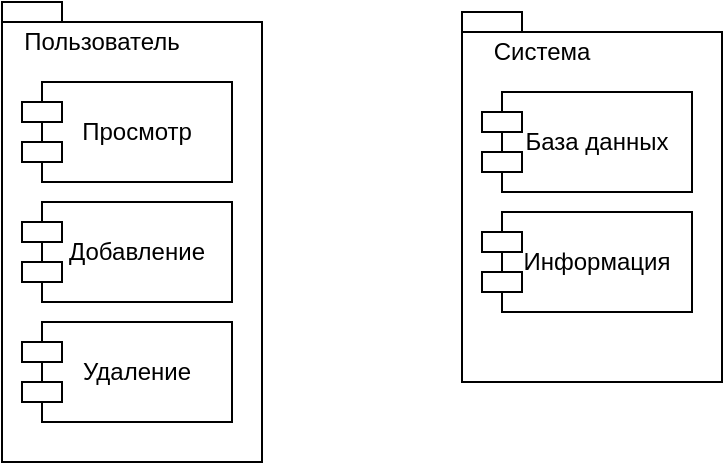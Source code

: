 <mxfile version="14.8.2" type="device"><diagram id="zJwN-kjzn2a9MhHbbjcT" name="Страница 1"><mxGraphModel dx="734" dy="733" grid="1" gridSize="10" guides="1" tooltips="1" connect="1" arrows="1" fold="1" page="1" pageScale="1" pageWidth="827" pageHeight="1169" math="0" shadow="0"><root><mxCell id="0"/><mxCell id="1" parent="0"/><mxCell id="q1aqlphXVbWllGJ72HQT-14" value="" style="rounded=0;whiteSpace=wrap;html=1;" vertex="1" parent="1"><mxGeometry x="330" y="400" width="30" height="10" as="geometry"/></mxCell><mxCell id="q1aqlphXVbWllGJ72HQT-15" value="" style="rounded=0;whiteSpace=wrap;html=1;" vertex="1" parent="1"><mxGeometry x="330" y="410" width="130" height="220" as="geometry"/></mxCell><mxCell id="q1aqlphXVbWllGJ72HQT-16" value="Пользователь" style="text;html=1;strokeColor=none;fillColor=none;align=center;verticalAlign=middle;whiteSpace=wrap;rounded=0;" vertex="1" parent="1"><mxGeometry x="360" y="410" width="40" height="20" as="geometry"/></mxCell><mxCell id="q1aqlphXVbWllGJ72HQT-17" value="Просмотр" style="rounded=0;whiteSpace=wrap;html=1;" vertex="1" parent="1"><mxGeometry x="350" y="440" width="95" height="50" as="geometry"/></mxCell><mxCell id="q1aqlphXVbWllGJ72HQT-18" value="" style="rounded=0;whiteSpace=wrap;html=1;" vertex="1" parent="1"><mxGeometry x="340" y="450" width="20" height="10" as="geometry"/></mxCell><mxCell id="q1aqlphXVbWllGJ72HQT-19" value="" style="rounded=0;whiteSpace=wrap;html=1;" vertex="1" parent="1"><mxGeometry x="340" y="470" width="20" height="10" as="geometry"/></mxCell><mxCell id="q1aqlphXVbWllGJ72HQT-20" value="Добавление" style="rounded=0;whiteSpace=wrap;html=1;" vertex="1" parent="1"><mxGeometry x="350" y="500" width="95" height="50" as="geometry"/></mxCell><mxCell id="q1aqlphXVbWllGJ72HQT-21" value="" style="rounded=0;whiteSpace=wrap;html=1;" vertex="1" parent="1"><mxGeometry x="340" y="510" width="20" height="10" as="geometry"/></mxCell><mxCell id="q1aqlphXVbWllGJ72HQT-22" value="" style="rounded=0;whiteSpace=wrap;html=1;" vertex="1" parent="1"><mxGeometry x="340" y="530" width="20" height="10" as="geometry"/></mxCell><mxCell id="q1aqlphXVbWllGJ72HQT-23" value="Удаление" style="rounded=0;whiteSpace=wrap;html=1;" vertex="1" parent="1"><mxGeometry x="350" y="560" width="95" height="50" as="geometry"/></mxCell><mxCell id="q1aqlphXVbWllGJ72HQT-24" value="" style="rounded=0;whiteSpace=wrap;html=1;" vertex="1" parent="1"><mxGeometry x="340" y="570" width="20" height="10" as="geometry"/></mxCell><mxCell id="q1aqlphXVbWllGJ72HQT-25" value="" style="rounded=0;whiteSpace=wrap;html=1;" vertex="1" parent="1"><mxGeometry x="340" y="590" width="20" height="10" as="geometry"/></mxCell><mxCell id="q1aqlphXVbWllGJ72HQT-28" value="" style="rounded=0;whiteSpace=wrap;html=1;" vertex="1" parent="1"><mxGeometry x="560" y="405" width="30" height="10" as="geometry"/></mxCell><mxCell id="q1aqlphXVbWllGJ72HQT-29" value="" style="rounded=0;whiteSpace=wrap;html=1;" vertex="1" parent="1"><mxGeometry x="560" y="415" width="130" height="175" as="geometry"/></mxCell><mxCell id="q1aqlphXVbWllGJ72HQT-30" value="Система" style="text;html=1;strokeColor=none;fillColor=none;align=center;verticalAlign=middle;whiteSpace=wrap;rounded=0;" vertex="1" parent="1"><mxGeometry x="580" y="415" width="40" height="20" as="geometry"/></mxCell><mxCell id="q1aqlphXVbWllGJ72HQT-31" value="База данных" style="rounded=0;whiteSpace=wrap;html=1;" vertex="1" parent="1"><mxGeometry x="580" y="445" width="95" height="50" as="geometry"/></mxCell><mxCell id="q1aqlphXVbWllGJ72HQT-32" value="" style="rounded=0;whiteSpace=wrap;html=1;" vertex="1" parent="1"><mxGeometry x="570" y="455" width="20" height="10" as="geometry"/></mxCell><mxCell id="q1aqlphXVbWllGJ72HQT-33" value="" style="rounded=0;whiteSpace=wrap;html=1;" vertex="1" parent="1"><mxGeometry x="570" y="475" width="20" height="10" as="geometry"/></mxCell><mxCell id="q1aqlphXVbWllGJ72HQT-34" value="Информация" style="rounded=0;whiteSpace=wrap;html=1;" vertex="1" parent="1"><mxGeometry x="580" y="505" width="95" height="50" as="geometry"/></mxCell><mxCell id="q1aqlphXVbWllGJ72HQT-35" value="" style="rounded=0;whiteSpace=wrap;html=1;" vertex="1" parent="1"><mxGeometry x="570" y="515" width="20" height="10" as="geometry"/></mxCell><mxCell id="q1aqlphXVbWllGJ72HQT-36" value="" style="rounded=0;whiteSpace=wrap;html=1;" vertex="1" parent="1"><mxGeometry x="570" y="535" width="20" height="10" as="geometry"/></mxCell></root></mxGraphModel></diagram></mxfile>